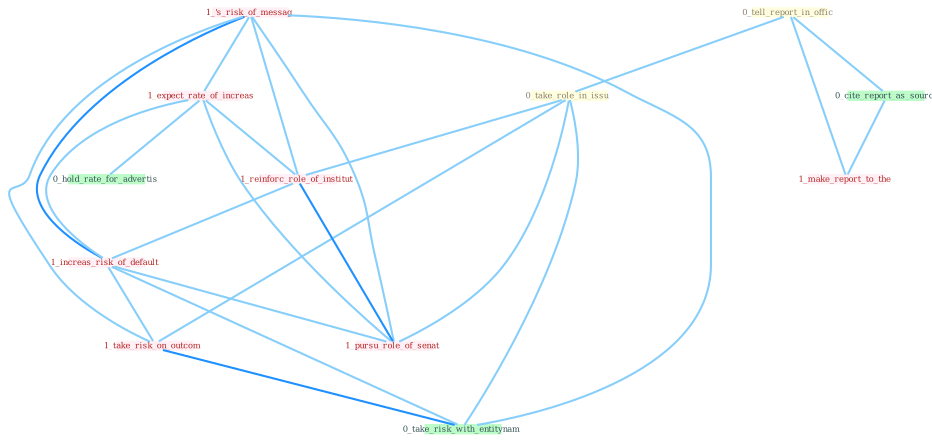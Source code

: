Graph G{ 
    node
    [shape=polygon,style=filled,width=.5,height=.06,color="#BDFCC9",fixedsize=true,fontsize=4,
    fontcolor="#2f4f4f"];
    {node
    [color="#ffffe0", fontcolor="#8b7d6b"] "0_tell_report_in_offic " "0_take_role_in_issu "}
{node [color="#fff0f5", fontcolor="#b22222"] "1_'s_risk_of_messag " "1_expect_rate_of_increas " "1_reinforc_role_of_institut " "1_increas_risk_of_default " "1_take_risk_on_outcom " "1_pursu_role_of_senat " "1_make_report_to_the "}
edge [color="#B0E2FF"];

	"0_tell_report_in_offic " -- "0_take_role_in_issu " [w="1", color="#87cefa" ];
	"0_tell_report_in_offic " -- "0_cite_report_as_sourc " [w="1", color="#87cefa" ];
	"0_tell_report_in_offic " -- "1_make_report_to_the " [w="1", color="#87cefa" ];
	"0_take_role_in_issu " -- "1_reinforc_role_of_institut " [w="1", color="#87cefa" ];
	"0_take_role_in_issu " -- "1_take_risk_on_outcom " [w="1", color="#87cefa" ];
	"0_take_role_in_issu " -- "1_pursu_role_of_senat " [w="1", color="#87cefa" ];
	"0_take_role_in_issu " -- "0_take_risk_with_entitynam " [w="1", color="#87cefa" ];
	"1_'s_risk_of_messag " -- "1_expect_rate_of_increas " [w="1", color="#87cefa" ];
	"1_'s_risk_of_messag " -- "1_reinforc_role_of_institut " [w="1", color="#87cefa" ];
	"1_'s_risk_of_messag " -- "1_increas_risk_of_default " [w="2", color="#1e90ff" , len=0.8];
	"1_'s_risk_of_messag " -- "1_take_risk_on_outcom " [w="1", color="#87cefa" ];
	"1_'s_risk_of_messag " -- "1_pursu_role_of_senat " [w="1", color="#87cefa" ];
	"1_'s_risk_of_messag " -- "0_take_risk_with_entitynam " [w="1", color="#87cefa" ];
	"1_expect_rate_of_increas " -- "1_reinforc_role_of_institut " [w="1", color="#87cefa" ];
	"1_expect_rate_of_increas " -- "1_increas_risk_of_default " [w="1", color="#87cefa" ];
	"1_expect_rate_of_increas " -- "1_pursu_role_of_senat " [w="1", color="#87cefa" ];
	"1_expect_rate_of_increas " -- "0_hold_rate_for_advertis " [w="1", color="#87cefa" ];
	"1_reinforc_role_of_institut " -- "1_increas_risk_of_default " [w="1", color="#87cefa" ];
	"1_reinforc_role_of_institut " -- "1_pursu_role_of_senat " [w="2", color="#1e90ff" , len=0.8];
	"1_increas_risk_of_default " -- "1_take_risk_on_outcom " [w="1", color="#87cefa" ];
	"1_increas_risk_of_default " -- "1_pursu_role_of_senat " [w="1", color="#87cefa" ];
	"1_increas_risk_of_default " -- "0_take_risk_with_entitynam " [w="1", color="#87cefa" ];
	"1_take_risk_on_outcom " -- "0_take_risk_with_entitynam " [w="2", color="#1e90ff" , len=0.8];
	"0_cite_report_as_sourc " -- "1_make_report_to_the " [w="1", color="#87cefa" ];
}